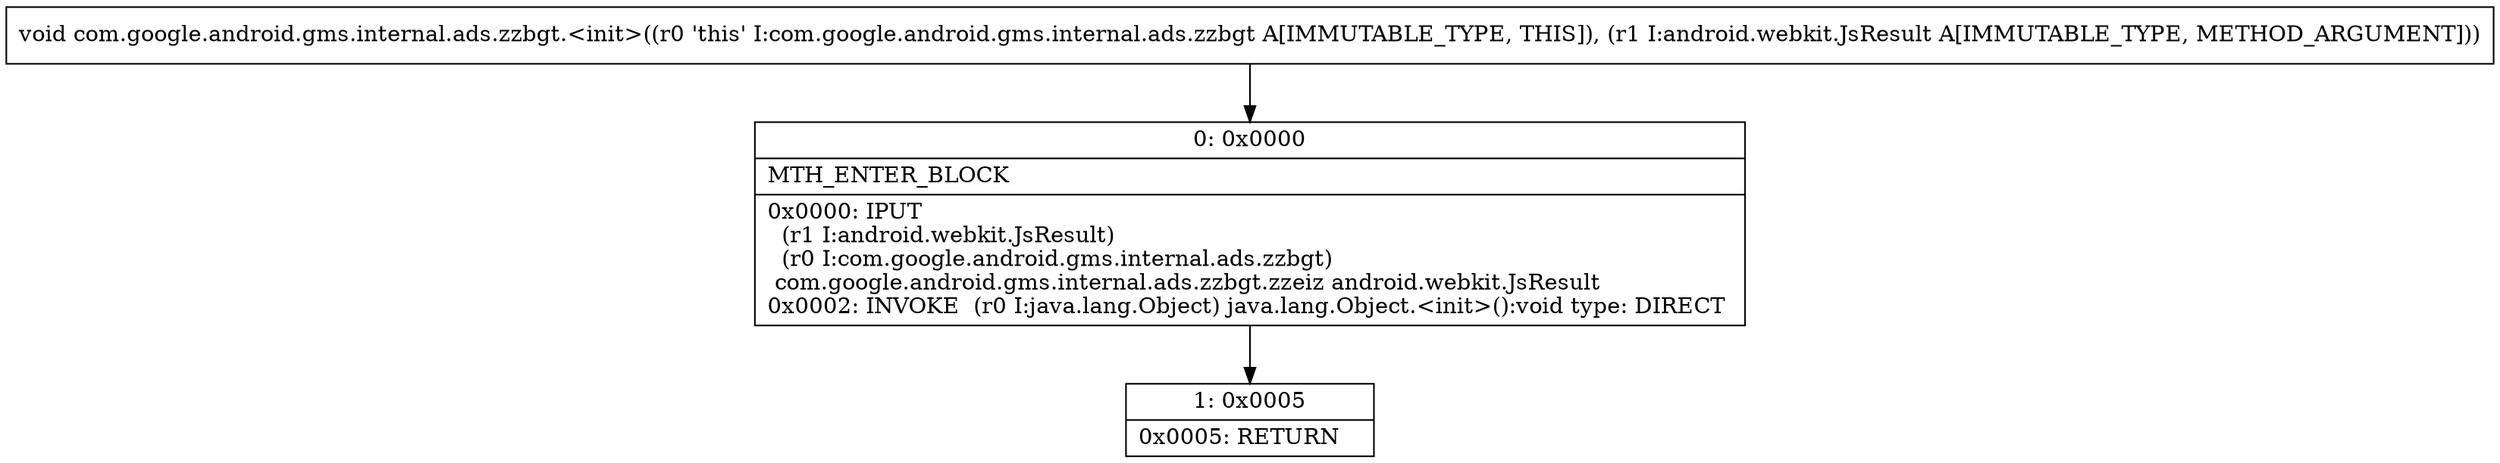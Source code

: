digraph "CFG forcom.google.android.gms.internal.ads.zzbgt.\<init\>(Landroid\/webkit\/JsResult;)V" {
Node_0 [shape=record,label="{0\:\ 0x0000|MTH_ENTER_BLOCK\l|0x0000: IPUT  \l  (r1 I:android.webkit.JsResult)\l  (r0 I:com.google.android.gms.internal.ads.zzbgt)\l com.google.android.gms.internal.ads.zzbgt.zzeiz android.webkit.JsResult \l0x0002: INVOKE  (r0 I:java.lang.Object) java.lang.Object.\<init\>():void type: DIRECT \l}"];
Node_1 [shape=record,label="{1\:\ 0x0005|0x0005: RETURN   \l}"];
MethodNode[shape=record,label="{void com.google.android.gms.internal.ads.zzbgt.\<init\>((r0 'this' I:com.google.android.gms.internal.ads.zzbgt A[IMMUTABLE_TYPE, THIS]), (r1 I:android.webkit.JsResult A[IMMUTABLE_TYPE, METHOD_ARGUMENT])) }"];
MethodNode -> Node_0;
Node_0 -> Node_1;
}

